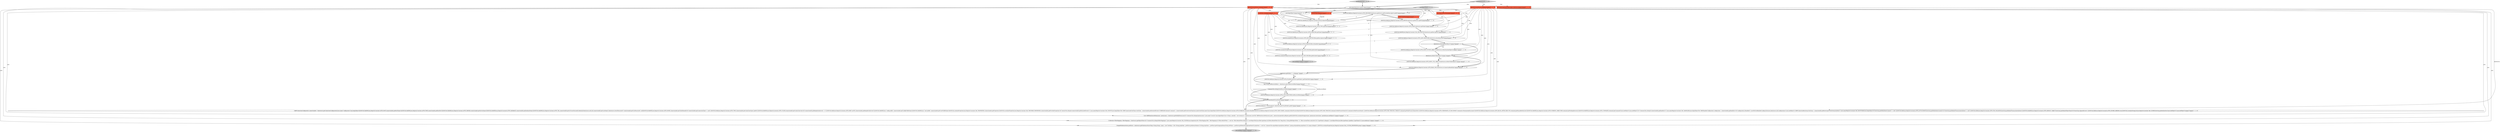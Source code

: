 digraph {
12 [style = filled, label = "JSONUtils.field(json,RegistryConstants.ATTR_DRIVER,dataSource.getDriver().getId())@@@6@@@['1', '1', '0']", fillcolor = white, shape = ellipse image = "AAA0AAABBB1BBB"];
1 [style = filled, label = "JSONUtils.field(json,RegistryConstants.ATTR_PROVIDER,dataSource.getDriver().getProviderDescriptor().getId())@@@5@@@['1', '1', '0']", fillcolor = white, shape = ellipse image = "AAA0AAABBB1BBB"];
8 [style = filled, label = "final String lockPasswordHash = dataSource.getLockPasswordHash()@@@20@@@['1', '1', '0']", fillcolor = white, shape = ellipse image = "AAA0AAABBB1BBB"];
27 [style = filled, label = "@NotNull JsonWriter json@@@2@@@['0', '1', '0']", fillcolor = tomato, shape = box image = "AAA0AAABBB2BBB"];
7 [style = filled, label = "JSONUtils.field(json,RegistryConstants.ATTR_LOCK_PASSWORD,lockPasswordHash)@@@22@@@['1', '1', '0']", fillcolor = white, shape = ellipse image = "AAA0AAABBB1BBB"];
17 [style = filled, label = "JSONUtils.field(json,\"virtual-model-id\",dataSource.getVirtualModel().getId())@@@25@@@['1', '1', '0']", fillcolor = white, shape = ellipse image = "AAA0AAABBB1BBB"];
37 [style = filled, label = "String objectID@@@2@@@['0', '0', '1']", fillcolor = tomato, shape = box image = "AAA0AAABBB3BBB"];
23 [style = filled, label = "{Collection<FilterMapping> filterMappings = dataSource.getObjectFilters()if (!CommonUtils.isEmpty(filterMappings)) {json.name(RegistryConstants.TAG_FILTERS)json.beginArray()for (FilterMapping filter : filterMappings){if (filter.defaultFilter != null && !filter.defaultFilter.isEmpty()) {saveObjectFiler(json,filter.typeName,null,filter.defaultFilter)}for (Map.Entry<String,DBSObjectFilter> cf : filter.customFilters.entrySet()){if (!cf.getValue().isEmpty()) {saveObjectFiler(json,filter.typeName,cf.getKey(),cf.getValue())}}}json.endArray()}}@@@112@@@['1', '1', '0']", fillcolor = white, shape = ellipse image = "AAA0AAABBB1BBB"];
30 [style = filled, label = "DBSObjectFilter filter@@@2@@@['0', '0', '1']", fillcolor = tomato, shape = box image = "AAA0AAABBB3BBB"];
2 [style = filled, label = "JSONUtils.field(json,RegistryConstants.ATTR_SHOW_SYSTEM_OBJECTS,dataSource.isShowSystemObjects())@@@11@@@['1', '1', '0']", fillcolor = white, shape = ellipse image = "AAA0AAABBB1BBB"];
15 [style = filled, label = "JSONUtils.fieldNE(json,RegistryConstants.TAG_DESCRIPTION,dataSource.getDescription())@@@8@@@['1', '1', '0']", fillcolor = white, shape = ellipse image = "AAA0AAABBB1BBB"];
31 [style = filled, label = "JSONUtils.serializeStringList(json,RegistryConstants.TAG_EXCLUDE,filter.getExclude())@@@10@@@['0', '0', '1']", fillcolor = white, shape = ellipse image = "AAA0AAABBB3BBB"];
11 [style = filled, label = "dataSource.hasSharedVirtualModel()@@@24@@@['1', '1', '0']", fillcolor = white, shape = diamond image = "AAA0AAABBB1BBB"];
19 [style = filled, label = "JSONUtils.field(json,RegistryConstants.ATTR_SHOW_UTIL_OBJECTS,dataSource.isShowUtilityObjects())@@@14@@@['1', '1', '0']", fillcolor = white, shape = ellipse image = "AAA0AAABBB1BBB"];
20 [style = filled, label = "{SimplePreferenceStore prefStore = dataSource.getPreferenceStore()Map<String,String> props = new TreeMap<>()for (String propName : prefStore.preferenceNames()){String propValue = prefStore.getString(propName)String defValue = prefStore.getDefaultString(propName)if (propValue != null && !CommonUtils.equalObjects(propValue,defValue)) {props.put(propName,propValue)}}if (!props.isEmpty()) {JSONUtils.serializeProperties(json,RegistryConstants.TAG_CUSTOM_PROPERTIES,props)}}@@@130@@@['1', '1', '0']", fillcolor = white, shape = ellipse image = "AAA0AAABBB1BBB"];
24 [style = filled, label = "JSONUtils.field(json,RegistryConstants.ATTR_READ_ONLY,dataSource.isConnectionReadOnly())@@@16@@@['1', '1', '0']", fillcolor = white, shape = ellipse image = "AAA0AAABBB1BBB"];
25 [style = filled, label = "JSONUtils.field(json,RegistryConstants.ATTR_NAME,dataSource.getName())@@@7@@@['1', '1', '0']", fillcolor = white, shape = ellipse image = "AAA0AAABBB1BBB"];
21 [style = filled, label = "dataSource.isShowSystemObjects()@@@10@@@['1', '1', '0']", fillcolor = white, shape = diamond image = "AAA0AAABBB1BBB"];
32 [style = filled, label = "json.endObject()@@@11@@@['0', '0', '1']", fillcolor = lightgray, shape = ellipse image = "AAA0AAABBB3BBB"];
33 [style = filled, label = "saveObjectFiler['0', '0', '1']", fillcolor = lightgray, shape = diamond image = "AAA0AAABBB3BBB"];
36 [style = filled, label = "JSONUtils.field(json,RegistryConstants.ATTR_ENABLED,filter.isEnabled())@@@8@@@['0', '0', '1']", fillcolor = white, shape = ellipse image = "AAA0AAABBB3BBB"];
39 [style = filled, label = "json.beginObject()@@@3@@@['0', '0', '1']", fillcolor = white, shape = ellipse image = "AAA0AAABBB3BBB"];
26 [style = filled, label = "json.endObject()@@@144@@@['1', '1', '0']", fillcolor = lightgray, shape = ellipse image = "AAA0AAABBB1BBB"];
41 [style = filled, label = "JSONUtils.fieldNE(json,RegistryConstants.ATTR_DESCRIPTION,filter.getDescription())@@@7@@@['0', '0', '1']", fillcolor = white, shape = ellipse image = "AAA0AAABBB3BBB"];
4 [style = filled, label = "@NotNull JsonWriter json@@@2@@@['1', '0', '0']", fillcolor = tomato, shape = box image = "AAA0AAABBB1BBB"];
9 [style = filled, label = "{List<DBPDataSourcePermission> permissions = dataSource.getModifyPermission()if (!CommonUtils.isEmpty(permissions)) {json.name(\"security\")json.beginObject()List<String> permIds = new ArrayList<>(permissions.size())for (DBPDataSourcePermission perm : permissions)permIds.add(perm.getId())JSONUtils.serializeStringList(json,\"permission-restrictions\",permIds)json.endObject()}}@@@101@@@['1', '1', '0']", fillcolor = white, shape = ellipse image = "AAA0AAABBB1BBB"];
28 [style = filled, label = "saveDataSource['0', '1', '0']", fillcolor = lightgray, shape = diamond image = "AAA0AAABBB2BBB"];
35 [style = filled, label = "JSONUtils.fieldNE(json,RegistryConstants.ATTR_NAME,filter.getName())@@@6@@@['0', '0', '1']", fillcolor = white, shape = ellipse image = "AAA0AAABBB3BBB"];
3 [style = filled, label = "dataSource.getFolder() != null@@@17@@@['1', '1', '0']", fillcolor = white, shape = diamond image = "AAA0AAABBB1BBB"];
14 [style = filled, label = "json.name(dataSource.getId())@@@3@@@['1', '1', '0']", fillcolor = white, shape = ellipse image = "AAA0AAABBB1BBB"];
34 [style = filled, label = "JSONUtils.fieldNE(json,RegistryConstants.ATTR_TYPE,typeName)@@@5@@@['0', '0', '1']", fillcolor = white, shape = ellipse image = "AAA0AAABBB3BBB"];
16 [style = filled, label = "@NotNull DataSourceDescriptor dataSource@@@2@@@['1', '1', '0']", fillcolor = tomato, shape = box image = "AAA0AAABBB1BBB"];
0 [style = filled, label = "JSONUtils.fieldNE(json,RegistryConstants.ATTR_ID,objectID)@@@4@@@['1', '1', '1']", fillcolor = white, shape = ellipse image = "AAA0AAABBB1BBB"];
40 [style = filled, label = "String typeName@@@2@@@['0', '0', '1']", fillcolor = tomato, shape = box image = "AAA0AAABBB3BBB"];
29 [style = filled, label = "JSONUtils.serializeStringList(json,RegistryConstants.TAG_INCLUDE,filter.getInclude())@@@9@@@['0', '0', '1']", fillcolor = white, shape = ellipse image = "AAA0AAABBB3BBB"];
13 [style = filled, label = "{DBPConnectionConfiguration connectionInfo = dataSource.getConnectionConfiguration()json.name(\"configuration\")json.beginObject()JSONUtils.fieldNE(json,RegistryConstants.ATTR_HOST,connectionInfo.getHostName())JSONUtils.fieldNE(json,RegistryConstants.ATTR_PORT,connectionInfo.getHostPort())JSONUtils.fieldNE(json,RegistryConstants.ATTR_SERVER,connectionInfo.getServerName())JSONUtils.fieldNE(json,RegistryConstants.ATTR_DATABASE,connectionInfo.getDatabaseName())JSONUtils.fieldNE(json,RegistryConstants.ATTR_URL,connectionInfo.getUrl())saveSecuredCredentials(dataSource,null,null,connectionInfo.getUserName(),dataSource.isSavePassword()? connectionInfo.getUserPassword(): null)JSONUtils.fieldNE(json,RegistryConstants.ATTR_HOME,connectionInfo.getClientHomeId())if (connectionInfo.getConnectionType() != null) {JSONUtils.field(json,RegistryConstants.ATTR_TYPE,connectionInfo.getConnectionType().getId())}JSONUtils.fieldNE(json,RegistryConstants.ATTR_COLOR,connectionInfo.getConnectionColor())if (connectionInfo.getKeepAliveInterval() > 0) {JSONUtils.field(json,RegistryConstants.ATTR_KEEP_ALIVE,connectionInfo.getKeepAliveInterval())}JSONUtils.fieldNE(json,\"config-profile\",connectionInfo.getConfigProfileName())JSONUtils.fieldNE(json,\"user-profile\",connectionInfo.getUserProfileName())JSONUtils.serializeProperties(json,RegistryConstants.TAG_PROPERTIES,connectionInfo.getProperties())JSONUtils.serializeProperties(json,RegistryConstants.TAG_PROVIDER_PROPERTIES,connectionInfo.getProviderProperties())if (!ArrayUtils.isEmpty(connectionInfo.getDeclaredEvents())) {json.name(RegistryConstants.TAG_EVENTS)json.beginObject()for (DBPConnectionEventType eventType : connectionInfo.getDeclaredEvents()){DBRShellCommand command = connectionInfo.getEvent(eventType)json.name(eventType.name())json.beginObject()JSONUtils.field(json,RegistryConstants.ATTR_ENABLED,command.isEnabled())JSONUtils.field(json,RegistryConstants.ATTR_SHOW_PANEL,command.isShowProcessPanel())JSONUtils.field(json,RegistryConstants.ATTR_WAIT_PROCESS,command.isWaitProcessFinish())if (command.isWaitProcessFinish()) {JSONUtils.field(json,RegistryConstants.ATTR_WAIT_PROCESS_TIMEOUT,command.getWaitProcessTimeoutMs())}JSONUtils.field(json,RegistryConstants.ATTR_TERMINATE_AT_DISCONNECT,command.isTerminateAtDisconnect())JSONUtils.field(json,RegistryConstants.ATTR_PAUSE_AFTER_EXECUTE,command.getPauseAfterExecute())JSONUtils.fieldNE(json,RegistryConstants.ATTR_WORKING_DIRECTORY,command.getWorkingDirectory())JSONUtils.fieldNE(json,RegistryConstants.ATTR_COMMAND,command.getCommand())json.endObject()}json.endObject()}if (!CommonUtils.isEmpty(connectionInfo.getHandlers())) {json.name(RegistryConstants.TAG_HANDLERS)json.beginObject()for (DBWHandlerConfiguration configuration : connectionInfo.getHandlers()){if (configuration.isEnabled()) {saveNetworkHandlerConfiguration(json,dataSource,null,configuration)}}json.endObject()}{DBPConnectionBootstrap bootstrap = connectionInfo.getBootstrap()if (bootstrap.hasData()) {json.name(RegistryConstants.TAG_BOOTSTRAP)json.beginObject()if (bootstrap.getDefaultAutoCommit() != null) {JSONUtils.field(json,RegistryConstants.ATTR_AUTOCOMMIT,bootstrap.getDefaultAutoCommit())}if (bootstrap.getDefaultTransactionIsolation() != null) {JSONUtils.field(json,RegistryConstants.ATTR_TXN_ISOLATION,bootstrap.getDefaultTransactionIsolation())}JSONUtils.fieldNE(json,RegistryConstants.ATTR_DEFAULT_OBJECT,bootstrap.getDefaultObjectName())if (bootstrap.isIgnoreErrors()) {JSONUtils.field(json,RegistryConstants.ATTR_IGNORE_ERRORS,true)}JSONUtils.serializeStringList(json,RegistryConstants.TAG_QUERY,bootstrap.getInitQueries())json.endObject()}}json.endObject()}@@@27@@@['1', '1', '0']", fillcolor = white, shape = ellipse image = "AAA0AAABBB1BBB"];
18 [style = filled, label = "saveDataSource['1', '0', '0']", fillcolor = lightgray, shape = diamond image = "AAA0AAABBB1BBB"];
6 [style = filled, label = "dataSource.isShowUtilityObjects()@@@13@@@['1', '1', '0']", fillcolor = white, shape = diamond image = "AAA0AAABBB1BBB"];
22 [style = filled, label = "JSONUtils.field(json,RegistryConstants.ATTR_FOLDER,dataSource.getFolder().getFolderPath())@@@18@@@['1', '1', '0']", fillcolor = white, shape = ellipse image = "AAA0AAABBB1BBB"];
10 [style = filled, label = "!CommonUtils.isEmpty(lockPasswordHash)@@@21@@@['1', '1', '0']", fillcolor = white, shape = diamond image = "AAA0AAABBB1BBB"];
5 [style = filled, label = "JSONUtils.field(json,RegistryConstants.ATTR_SAVE_PASSWORD,dataSource.isSavePassword())@@@9@@@['1', '1', '0']", fillcolor = white, shape = ellipse image = "AAA0AAABBB1BBB"];
38 [style = filled, label = "JsonWriter json@@@2@@@['0', '0', '1']", fillcolor = tomato, shape = box image = "AAA0AAABBB3BBB"];
12->25 [style = bold, label=""];
38->0 [style = solid, label="json"];
27->22 [style = solid, label="json"];
4->24 [style = solid, label="json"];
15->41 [style = dashed, label="0"];
14->0 [style = bold, label=""];
10->11 [style = bold, label=""];
6->19 [style = bold, label=""];
8->7 [style = solid, label="lockPasswordHash"];
7->11 [style = bold, label=""];
10->7 [style = dotted, label="true"];
41->36 [style = bold, label=""];
31->32 [style = bold, label=""];
27->24 [style = solid, label="json"];
17->13 [style = bold, label=""];
4->15 [style = solid, label="json"];
33->37 [style = dotted, label="true"];
4->2 [style = solid, label="json"];
40->34 [style = solid, label="typeName"];
13->9 [style = bold, label=""];
12->34 [style = dashed, label="0"];
27->19 [style = solid, label="json"];
4->19 [style = solid, label="json"];
33->38 [style = dotted, label="true"];
1->12 [style = bold, label=""];
27->25 [style = solid, label="json"];
1->0 [style = dashed, label="0"];
21->2 [style = dotted, label="true"];
37->0 [style = solid, label="objectID"];
11->17 [style = bold, label=""];
4->9 [style = solid, label="json"];
2->31 [style = dashed, label="0"];
33->30 [style = dotted, label="true"];
10->7 [style = bold, label=""];
27->23 [style = solid, label="json"];
16->13 [style = solid, label="dataSource"];
27->20 [style = solid, label="json"];
3->8 [style = bold, label=""];
4->20 [style = solid, label="json"];
15->5 [style = bold, label=""];
11->13 [style = bold, label=""];
3->22 [style = bold, label=""];
34->35 [style = bold, label=""];
28->14 [style = bold, label=""];
21->6 [style = bold, label=""];
8->10 [style = bold, label=""];
25->15 [style = bold, label=""];
4->25 [style = solid, label="json"];
33->40 [style = dotted, label="true"];
3->22 [style = dotted, label="true"];
4->22 [style = solid, label="json"];
35->41 [style = bold, label=""];
6->19 [style = dotted, label="true"];
38->34 [style = solid, label="json"];
27->9 [style = solid, label="json"];
6->24 [style = bold, label=""];
19->24 [style = bold, label=""];
28->27 [style = dotted, label="true"];
4->7 [style = solid, label="json"];
11->17 [style = dotted, label="true"];
38->31 [style = solid, label="json"];
4->5 [style = solid, label="json"];
38->36 [style = solid, label="json"];
38->29 [style = solid, label="json"];
27->1 [style = solid, label="json"];
18->4 [style = dotted, label="true"];
5->21 [style = bold, label=""];
25->35 [style = dashed, label="0"];
23->20 [style = bold, label=""];
27->12 [style = solid, label="json"];
29->31 [style = bold, label=""];
24->3 [style = bold, label=""];
2->6 [style = bold, label=""];
4->23 [style = solid, label="json"];
5->36 [style = dashed, label="0"];
27->7 [style = solid, label="json"];
27->2 [style = solid, label="json"];
38->35 [style = solid, label="json"];
18->14 [style = bold, label=""];
27->13 [style = solid, label="json"];
22->8 [style = bold, label=""];
36->29 [style = bold, label=""];
4->12 [style = solid, label="json"];
0->1 [style = bold, label=""];
21->2 [style = bold, label=""];
18->16 [style = dotted, label="true"];
4->1 [style = solid, label="json"];
27->15 [style = solid, label="json"];
28->16 [style = dotted, label="true"];
33->39 [style = bold, label=""];
4->13 [style = solid, label="json"];
27->17 [style = solid, label="json"];
27->5 [style = solid, label="json"];
38->41 [style = solid, label="json"];
9->23 [style = bold, label=""];
39->0 [style = bold, label=""];
0->34 [style = bold, label=""];
20->26 [style = bold, label=""];
4->17 [style = solid, label="json"];
}
